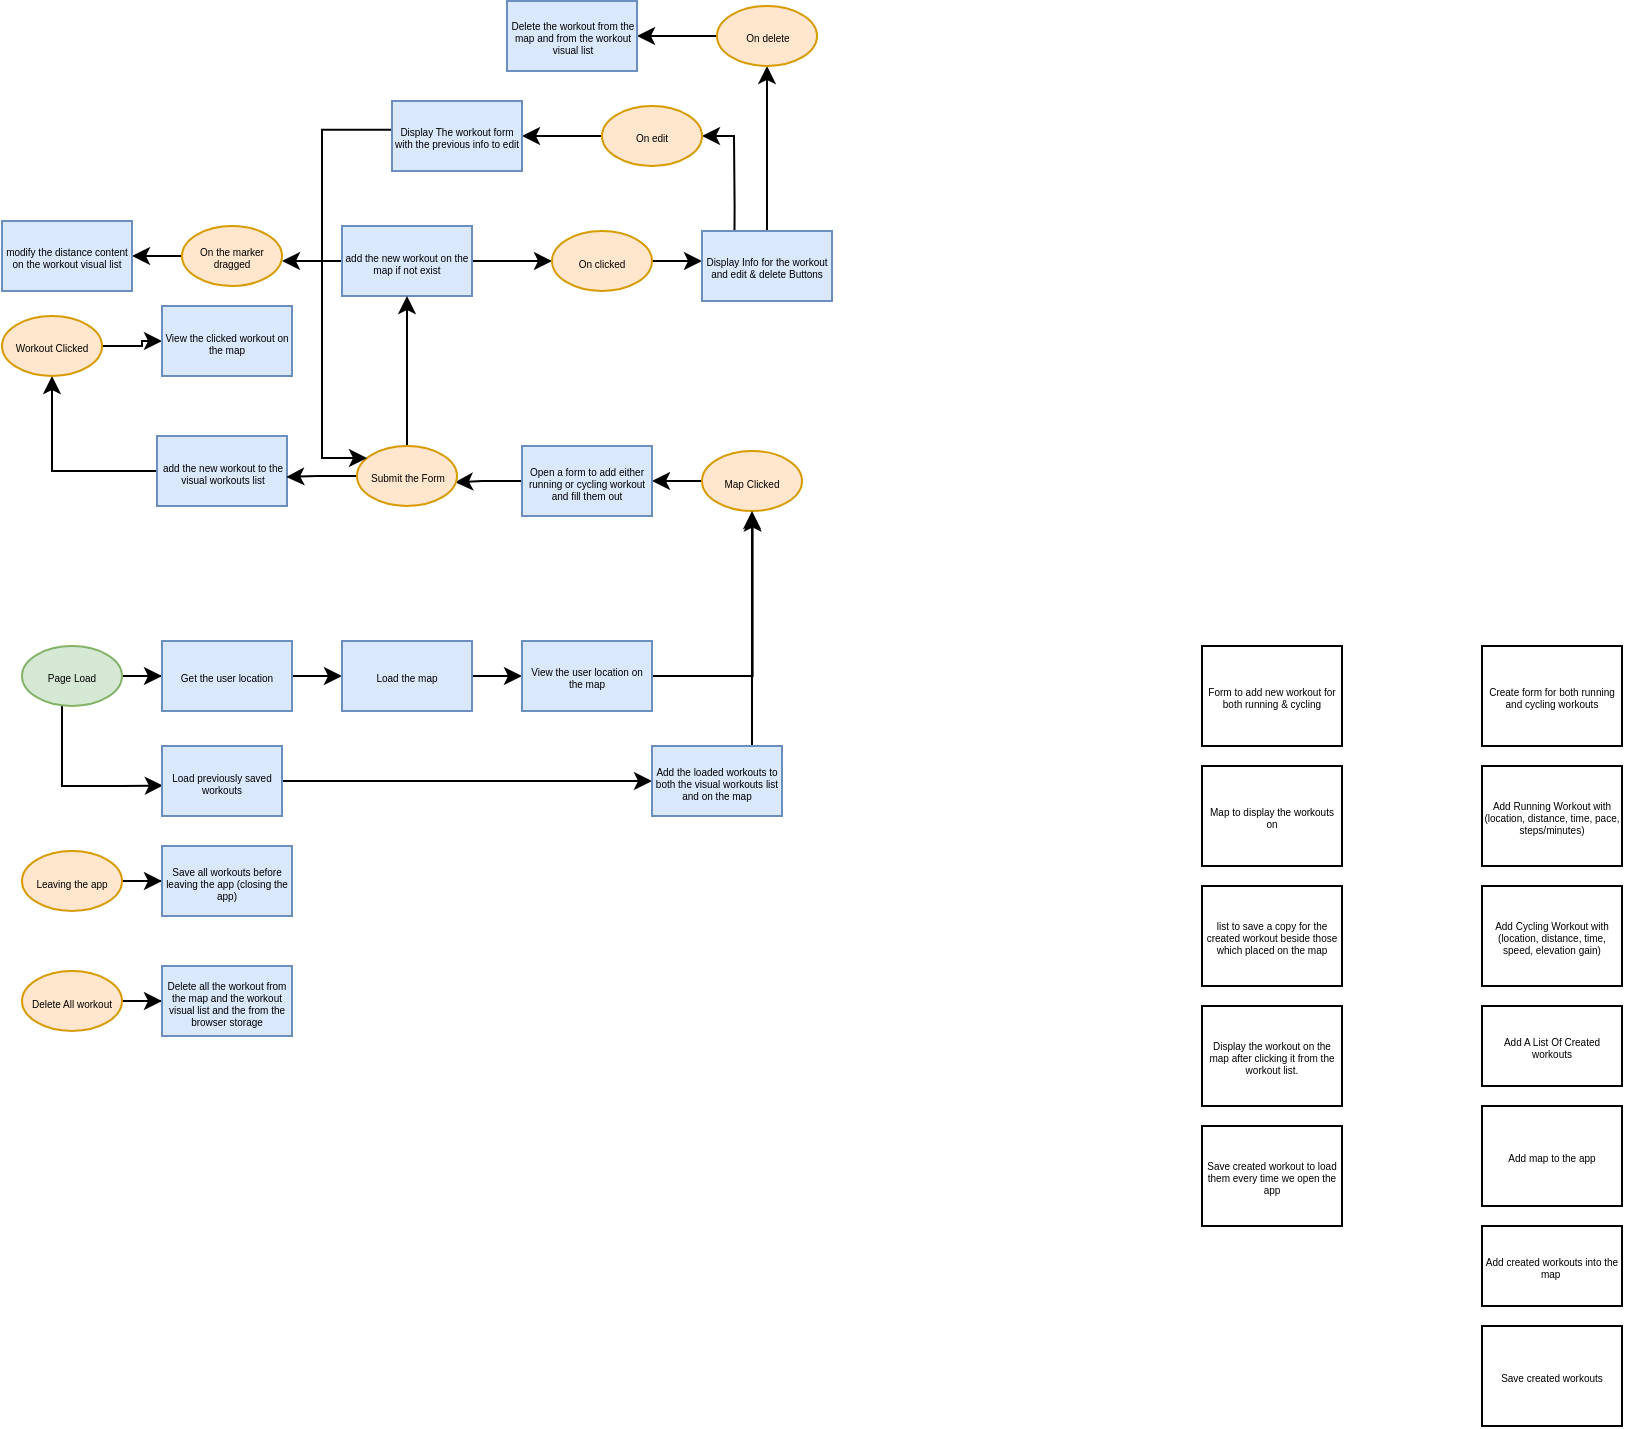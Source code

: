 <mxfile version="20.7.4" type="device"><diagram id="rd_j_HvBFFyBtlfR25yi" name="Page-1"><mxGraphModel dx="420" dy="221" grid="1" gridSize="10" guides="1" tooltips="1" connect="1" arrows="1" fold="1" page="1" pageScale="1" pageWidth="850" pageHeight="1100" math="0" shadow="0"><root><mxCell id="0"/><mxCell id="1" parent="0"/><mxCell id="rIyFbyOKHlw92HfWpcFg-2" value="Add Running Workout with (location, distance, time, pace, steps/minutes)" style="rounded=0;whiteSpace=wrap;html=1;fontSize=5;" parent="1" vertex="1"><mxGeometry x="750" y="610" width="70" height="50" as="geometry"/></mxCell><mxCell id="rIyFbyOKHlw92HfWpcFg-3" value="Add Cycling Workout with (location, distance, time, speed, elevation gain)" style="rounded=0;whiteSpace=wrap;html=1;fontSize=5;" parent="1" vertex="1"><mxGeometry x="750" y="670" width="70" height="50" as="geometry"/></mxCell><mxCell id="rIyFbyOKHlw92HfWpcFg-4" value="Add A List Of Created workouts" style="rounded=0;whiteSpace=wrap;html=1;fontSize=5;" parent="1" vertex="1"><mxGeometry x="750" y="730" width="70" height="40" as="geometry"/></mxCell><mxCell id="rIyFbyOKHlw92HfWpcFg-10" value="Add created workouts into the map&amp;nbsp;" style="rounded=0;whiteSpace=wrap;html=1;fontSize=5;" parent="1" vertex="1"><mxGeometry x="750" y="840" width="70" height="40" as="geometry"/></mxCell><mxCell id="rIyFbyOKHlw92HfWpcFg-11" value="Save created workouts" style="rounded=0;whiteSpace=wrap;html=1;fontSize=5;" parent="1" vertex="1"><mxGeometry x="750" y="890" width="70" height="50" as="geometry"/></mxCell><mxCell id="rIyFbyOKHlw92HfWpcFg-13" value="Add map to the app" style="rounded=0;whiteSpace=wrap;html=1;fontSize=5;" parent="1" vertex="1"><mxGeometry x="750" y="780" width="70" height="50" as="geometry"/></mxCell><mxCell id="rIyFbyOKHlw92HfWpcFg-14" value="Create form for both running and cycling workouts" style="rounded=0;whiteSpace=wrap;html=1;fontSize=5;" parent="1" vertex="1"><mxGeometry x="750" y="550" width="70" height="50" as="geometry"/></mxCell><mxCell id="rIyFbyOKHlw92HfWpcFg-15" value="Map to display the workouts on" style="rounded=0;whiteSpace=wrap;html=1;fontSize=5;" parent="1" vertex="1"><mxGeometry x="610" y="610" width="70" height="50" as="geometry"/></mxCell><mxCell id="rIyFbyOKHlw92HfWpcFg-16" value="Form to add new workout for both running &amp;amp; cycling" style="rounded=0;whiteSpace=wrap;html=1;fontSize=5;" parent="1" vertex="1"><mxGeometry x="610" y="550" width="70" height="50" as="geometry"/></mxCell><mxCell id="rIyFbyOKHlw92HfWpcFg-17" value="list to save a copy for the created workout beside those which placed on the map" style="rounded=0;whiteSpace=wrap;html=1;fontSize=5;" parent="1" vertex="1"><mxGeometry x="610" y="670" width="70" height="50" as="geometry"/></mxCell><mxCell id="rIyFbyOKHlw92HfWpcFg-18" value="Save created workout to load them every time we open the app" style="rounded=0;whiteSpace=wrap;html=1;fontSize=5;" parent="1" vertex="1"><mxGeometry x="610" y="790" width="70" height="50" as="geometry"/></mxCell><mxCell id="rIyFbyOKHlw92HfWpcFg-19" value="Display the workout on the map after clicking it from the workout list." style="rounded=0;whiteSpace=wrap;html=1;fontSize=5;" parent="1" vertex="1"><mxGeometry x="610" y="730" width="70" height="50" as="geometry"/></mxCell><mxCell id="rIyFbyOKHlw92HfWpcFg-24" value="" style="edgeStyle=orthogonalEdgeStyle;rounded=0;orthogonalLoop=1;jettySize=auto;html=1;fontSize=5;" parent="1" source="rIyFbyOKHlw92HfWpcFg-20" target="rIyFbyOKHlw92HfWpcFg-23" edge="1"><mxGeometry relative="1" as="geometry"/></mxCell><mxCell id="rIyFbyOKHlw92HfWpcFg-60" style="edgeStyle=orthogonalEdgeStyle;rounded=0;orthogonalLoop=1;jettySize=auto;html=1;entryX=0.007;entryY=0.566;entryDx=0;entryDy=0;entryPerimeter=0;fontSize=5;" parent="1" source="rIyFbyOKHlw92HfWpcFg-20" target="rIyFbyOKHlw92HfWpcFg-59" edge="1"><mxGeometry relative="1" as="geometry"><Array as="points"><mxPoint x="40" y="620"/><mxPoint x="70" y="620"/></Array></mxGeometry></mxCell><mxCell id="rIyFbyOKHlw92HfWpcFg-20" value="Page Load" style="ellipse;whiteSpace=wrap;html=1;fontSize=5;fillColor=#d5e8d4;strokeColor=#82b366;" parent="1" vertex="1"><mxGeometry x="20" y="550" width="50" height="30" as="geometry"/></mxCell><mxCell id="rIyFbyOKHlw92HfWpcFg-28" style="edgeStyle=orthogonalEdgeStyle;rounded=0;orthogonalLoop=1;jettySize=auto;html=1;exitX=1;exitY=0.5;exitDx=0;exitDy=0;entryX=0;entryY=0.5;entryDx=0;entryDy=0;fontSize=5;" parent="1" source="rIyFbyOKHlw92HfWpcFg-23" target="rIyFbyOKHlw92HfWpcFg-27" edge="1"><mxGeometry relative="1" as="geometry"/></mxCell><mxCell id="rIyFbyOKHlw92HfWpcFg-23" value="Get the user location" style="whiteSpace=wrap;html=1;fontSize=5;fillColor=#dae8fc;strokeColor=#6c8ebf;" parent="1" vertex="1"><mxGeometry x="90" y="547.5" width="65" height="35" as="geometry"/></mxCell><mxCell id="rIyFbyOKHlw92HfWpcFg-30" style="edgeStyle=orthogonalEdgeStyle;rounded=0;orthogonalLoop=1;jettySize=auto;html=1;exitX=1;exitY=0.5;exitDx=0;exitDy=0;fontSize=5;" parent="1" source="rIyFbyOKHlw92HfWpcFg-27" target="rIyFbyOKHlw92HfWpcFg-29" edge="1"><mxGeometry relative="1" as="geometry"/></mxCell><mxCell id="rIyFbyOKHlw92HfWpcFg-27" value="Load the map" style="whiteSpace=wrap;html=1;fontSize=5;fillColor=#dae8fc;strokeColor=#6c8ebf;" parent="1" vertex="1"><mxGeometry x="180" y="547.5" width="65" height="35" as="geometry"/></mxCell><mxCell id="rIyFbyOKHlw92HfWpcFg-33" style="edgeStyle=orthogonalEdgeStyle;rounded=0;orthogonalLoop=1;jettySize=auto;html=1;entryX=0.506;entryY=1.043;entryDx=0;entryDy=0;entryPerimeter=0;fontSize=5;" parent="1" source="rIyFbyOKHlw92HfWpcFg-29" target="rIyFbyOKHlw92HfWpcFg-32" edge="1"><mxGeometry relative="1" as="geometry"/></mxCell><mxCell id="rIyFbyOKHlw92HfWpcFg-29" value="View the user location on the map" style="whiteSpace=wrap;html=1;fontSize=5;fillColor=#dae8fc;strokeColor=#6c8ebf;" parent="1" vertex="1"><mxGeometry x="270" y="547.5" width="65" height="35" as="geometry"/></mxCell><mxCell id="rIyFbyOKHlw92HfWpcFg-41" style="edgeStyle=orthogonalEdgeStyle;rounded=0;orthogonalLoop=1;jettySize=auto;html=1;fontSize=5;" parent="1" source="rIyFbyOKHlw92HfWpcFg-32" target="rIyFbyOKHlw92HfWpcFg-35" edge="1"><mxGeometry relative="1" as="geometry"/></mxCell><mxCell id="rIyFbyOKHlw92HfWpcFg-32" value="Map Clicked" style="ellipse;whiteSpace=wrap;html=1;fontSize=5;fillColor=#ffe6cc;strokeColor=#d79b00;" parent="1" vertex="1"><mxGeometry x="360" y="452.5" width="50" height="30" as="geometry"/></mxCell><mxCell id="rIyFbyOKHlw92HfWpcFg-71" style="edgeStyle=orthogonalEdgeStyle;rounded=0;orthogonalLoop=1;jettySize=auto;html=1;entryX=0.98;entryY=0.605;entryDx=0;entryDy=0;entryPerimeter=0;fontSize=5;" parent="1" source="rIyFbyOKHlw92HfWpcFg-35" target="rIyFbyOKHlw92HfWpcFg-70" edge="1"><mxGeometry relative="1" as="geometry"/></mxCell><mxCell id="rIyFbyOKHlw92HfWpcFg-35" value="Open a form to add either running or cycling workout and fill them out" style="whiteSpace=wrap;html=1;fontSize=5;fillColor=#dae8fc;strokeColor=#6c8ebf;" parent="1" vertex="1"><mxGeometry x="270" y="450" width="65" height="35" as="geometry"/></mxCell><mxCell id="5S1AV0pQ2Vk5dHV9bFEc-11" style="edgeStyle=orthogonalEdgeStyle;rounded=0;orthogonalLoop=1;jettySize=auto;html=1;exitX=1;exitY=0.5;exitDx=0;exitDy=0;" parent="1" source="rIyFbyOKHlw92HfWpcFg-38" target="5S1AV0pQ2Vk5dHV9bFEc-3" edge="1"><mxGeometry relative="1" as="geometry"/></mxCell><mxCell id="5S1AV0pQ2Vk5dHV9bFEc-20" style="edgeStyle=orthogonalEdgeStyle;rounded=0;orthogonalLoop=1;jettySize=auto;html=1;entryX=1;entryY=0.583;entryDx=0;entryDy=0;entryPerimeter=0;" parent="1" source="rIyFbyOKHlw92HfWpcFg-38" target="5S1AV0pQ2Vk5dHV9bFEc-19" edge="1"><mxGeometry relative="1" as="geometry"/></mxCell><mxCell id="rIyFbyOKHlw92HfWpcFg-38" value="add the new workout on the map if not exist" style="whiteSpace=wrap;html=1;fontSize=5;fillColor=#dae8fc;strokeColor=#6c8ebf;" parent="1" vertex="1"><mxGeometry x="180" y="340" width="65" height="35" as="geometry"/></mxCell><mxCell id="rIyFbyOKHlw92HfWpcFg-66" style="edgeStyle=orthogonalEdgeStyle;rounded=0;orthogonalLoop=1;jettySize=auto;html=1;entryX=0.5;entryY=1;entryDx=0;entryDy=0;fontSize=5;" parent="1" source="rIyFbyOKHlw92HfWpcFg-40" target="rIyFbyOKHlw92HfWpcFg-65" edge="1"><mxGeometry relative="1" as="geometry"/></mxCell><mxCell id="rIyFbyOKHlw92HfWpcFg-40" value="add the new workout to the visual workouts list" style="whiteSpace=wrap;html=1;fontSize=5;fillColor=#dae8fc;strokeColor=#6c8ebf;" parent="1" vertex="1"><mxGeometry x="87.5" y="445" width="65" height="35" as="geometry"/></mxCell><mxCell id="rIyFbyOKHlw92HfWpcFg-54" value="" style="edgeStyle=orthogonalEdgeStyle;rounded=0;orthogonalLoop=1;jettySize=auto;html=1;fontSize=5;" parent="1" source="rIyFbyOKHlw92HfWpcFg-55" target="rIyFbyOKHlw92HfWpcFg-56" edge="1"><mxGeometry relative="1" as="geometry"/></mxCell><mxCell id="rIyFbyOKHlw92HfWpcFg-55" value="Leaving the app" style="ellipse;whiteSpace=wrap;html=1;fontSize=5;fillColor=#ffe6cc;strokeColor=#d79b00;" parent="1" vertex="1"><mxGeometry x="20" y="652.5" width="50" height="30" as="geometry"/></mxCell><mxCell id="rIyFbyOKHlw92HfWpcFg-56" value="Save all workouts before leaving the app (closing the app)" style="whiteSpace=wrap;html=1;fontSize=5;fillColor=#dae8fc;strokeColor=#6c8ebf;" parent="1" vertex="1"><mxGeometry x="90" y="650" width="65" height="35" as="geometry"/></mxCell><mxCell id="rIyFbyOKHlw92HfWpcFg-62" style="edgeStyle=orthogonalEdgeStyle;rounded=0;orthogonalLoop=1;jettySize=auto;html=1;entryX=0;entryY=0.5;entryDx=0;entryDy=0;fontSize=5;" parent="1" source="rIyFbyOKHlw92HfWpcFg-59" target="rIyFbyOKHlw92HfWpcFg-61" edge="1"><mxGeometry relative="1" as="geometry"/></mxCell><mxCell id="rIyFbyOKHlw92HfWpcFg-59" value="Load previously saved workouts" style="whiteSpace=wrap;html=1;fontSize=5;fillColor=#dae8fc;strokeColor=#6c8ebf;" parent="1" vertex="1"><mxGeometry x="90" y="600" width="60" height="35" as="geometry"/></mxCell><mxCell id="rIyFbyOKHlw92HfWpcFg-63" style="edgeStyle=orthogonalEdgeStyle;rounded=0;orthogonalLoop=1;jettySize=auto;html=1;entryX=0.5;entryY=1;entryDx=0;entryDy=0;fontSize=5;" parent="1" source="rIyFbyOKHlw92HfWpcFg-61" target="rIyFbyOKHlw92HfWpcFg-32" edge="1"><mxGeometry relative="1" as="geometry"><Array as="points"><mxPoint x="385" y="540"/><mxPoint x="385" y="540"/></Array></mxGeometry></mxCell><mxCell id="rIyFbyOKHlw92HfWpcFg-61" value="Add the loaded workouts to both the visual workouts list and on the map" style="whiteSpace=wrap;html=1;fontSize=5;fillColor=#dae8fc;strokeColor=#6c8ebf;" parent="1" vertex="1"><mxGeometry x="335" y="600" width="65" height="35" as="geometry"/></mxCell><mxCell id="rIyFbyOKHlw92HfWpcFg-68" style="edgeStyle=orthogonalEdgeStyle;rounded=0;orthogonalLoop=1;jettySize=auto;html=1;entryX=0;entryY=0.5;entryDx=0;entryDy=0;fontSize=5;" parent="1" source="rIyFbyOKHlw92HfWpcFg-65" target="rIyFbyOKHlw92HfWpcFg-67" edge="1"><mxGeometry relative="1" as="geometry"/></mxCell><mxCell id="rIyFbyOKHlw92HfWpcFg-65" value="Workout Clicked" style="ellipse;whiteSpace=wrap;html=1;fontSize=5;fillColor=#ffe6cc;strokeColor=#d79b00;" parent="1" vertex="1"><mxGeometry x="10" y="385" width="50" height="30" as="geometry"/></mxCell><mxCell id="rIyFbyOKHlw92HfWpcFg-67" value="View the clicked workout on the map" style="whiteSpace=wrap;html=1;fontSize=5;fillColor=#dae8fc;strokeColor=#6c8ebf;" parent="1" vertex="1"><mxGeometry x="90" y="380" width="65" height="35" as="geometry"/></mxCell><mxCell id="5S1AV0pQ2Vk5dHV9bFEc-1" style="edgeStyle=orthogonalEdgeStyle;rounded=0;orthogonalLoop=1;jettySize=auto;html=1;entryX=0.5;entryY=1;entryDx=0;entryDy=0;" parent="1" source="rIyFbyOKHlw92HfWpcFg-70" target="rIyFbyOKHlw92HfWpcFg-38" edge="1"><mxGeometry relative="1" as="geometry"/></mxCell><mxCell id="5S1AV0pQ2Vk5dHV9bFEc-2" style="edgeStyle=orthogonalEdgeStyle;rounded=0;orthogonalLoop=1;jettySize=auto;html=1;entryX=0.994;entryY=0.585;entryDx=0;entryDy=0;entryPerimeter=0;" parent="1" source="rIyFbyOKHlw92HfWpcFg-70" target="rIyFbyOKHlw92HfWpcFg-40" edge="1"><mxGeometry relative="1" as="geometry"/></mxCell><mxCell id="rIyFbyOKHlw92HfWpcFg-70" value="Submit the Form" style="ellipse;whiteSpace=wrap;html=1;fontSize=5;fillColor=#ffe6cc;strokeColor=#d79b00;" parent="1" vertex="1"><mxGeometry x="187.5" y="450" width="50" height="30" as="geometry"/></mxCell><mxCell id="5S1AV0pQ2Vk5dHV9bFEc-18" style="edgeStyle=orthogonalEdgeStyle;rounded=0;orthogonalLoop=1;jettySize=auto;html=1;exitX=1;exitY=0.5;exitDx=0;exitDy=0;entryX=0;entryY=0.433;entryDx=0;entryDy=0;entryPerimeter=0;" parent="1" source="5S1AV0pQ2Vk5dHV9bFEc-3" target="5S1AV0pQ2Vk5dHV9bFEc-4" edge="1"><mxGeometry relative="1" as="geometry"/></mxCell><mxCell id="5S1AV0pQ2Vk5dHV9bFEc-3" value="On clicked" style="ellipse;whiteSpace=wrap;html=1;fontSize=5;fillColor=#ffe6cc;strokeColor=#d79b00;" parent="1" vertex="1"><mxGeometry x="285" y="342.5" width="50" height="30" as="geometry"/></mxCell><mxCell id="5S1AV0pQ2Vk5dHV9bFEc-13" style="edgeStyle=orthogonalEdgeStyle;rounded=0;orthogonalLoop=1;jettySize=auto;html=1;exitX=0.5;exitY=0;exitDx=0;exitDy=0;entryX=0.5;entryY=1;entryDx=0;entryDy=0;" parent="1" source="5S1AV0pQ2Vk5dHV9bFEc-4" target="5S1AV0pQ2Vk5dHV9bFEc-6" edge="1"><mxGeometry relative="1" as="geometry"/></mxCell><mxCell id="5S1AV0pQ2Vk5dHV9bFEc-14" style="edgeStyle=orthogonalEdgeStyle;rounded=0;orthogonalLoop=1;jettySize=auto;html=1;exitX=0.25;exitY=0;exitDx=0;exitDy=0;entryX=1;entryY=0.5;entryDx=0;entryDy=0;" parent="1" source="5S1AV0pQ2Vk5dHV9bFEc-4" target="5S1AV0pQ2Vk5dHV9bFEc-5" edge="1"><mxGeometry relative="1" as="geometry"><Array as="points"><mxPoint x="376" y="330"/><mxPoint x="376" y="295"/></Array></mxGeometry></mxCell><mxCell id="5S1AV0pQ2Vk5dHV9bFEc-4" value="Display Info for the workout and edit &amp;amp; delete Buttons" style="whiteSpace=wrap;html=1;fontSize=5;fillColor=#dae8fc;strokeColor=#6c8ebf;" parent="1" vertex="1"><mxGeometry x="360" y="342.5" width="65" height="35" as="geometry"/></mxCell><mxCell id="5S1AV0pQ2Vk5dHV9bFEc-15" style="edgeStyle=orthogonalEdgeStyle;rounded=0;orthogonalLoop=1;jettySize=auto;html=1;entryX=1;entryY=0.5;entryDx=0;entryDy=0;" parent="1" source="5S1AV0pQ2Vk5dHV9bFEc-5" target="5S1AV0pQ2Vk5dHV9bFEc-7" edge="1"><mxGeometry relative="1" as="geometry"/></mxCell><mxCell id="5S1AV0pQ2Vk5dHV9bFEc-5" value="On edit" style="ellipse;whiteSpace=wrap;html=1;fontSize=5;fillColor=#ffe6cc;strokeColor=#d79b00;" parent="1" vertex="1"><mxGeometry x="310" y="280" width="50" height="30" as="geometry"/></mxCell><mxCell id="5S1AV0pQ2Vk5dHV9bFEc-16" style="edgeStyle=orthogonalEdgeStyle;rounded=0;orthogonalLoop=1;jettySize=auto;html=1;" parent="1" source="5S1AV0pQ2Vk5dHV9bFEc-6" target="5S1AV0pQ2Vk5dHV9bFEc-8" edge="1"><mxGeometry relative="1" as="geometry"/></mxCell><mxCell id="5S1AV0pQ2Vk5dHV9bFEc-6" value="On delete" style="ellipse;whiteSpace=wrap;html=1;fontSize=5;fillColor=#ffe6cc;strokeColor=#d79b00;" parent="1" vertex="1"><mxGeometry x="367.5" y="230" width="50" height="30" as="geometry"/></mxCell><mxCell id="5S1AV0pQ2Vk5dHV9bFEc-17" style="edgeStyle=orthogonalEdgeStyle;rounded=0;orthogonalLoop=1;jettySize=auto;html=1;exitX=-0.001;exitY=0.41;exitDx=0;exitDy=0;exitPerimeter=0;" parent="1" source="5S1AV0pQ2Vk5dHV9bFEc-7" target="rIyFbyOKHlw92HfWpcFg-70" edge="1"><mxGeometry relative="1" as="geometry"><Array as="points"><mxPoint x="170" y="292"/><mxPoint x="170" y="456"/></Array></mxGeometry></mxCell><mxCell id="5S1AV0pQ2Vk5dHV9bFEc-7" value="Display The workout form with the previous info to edit" style="whiteSpace=wrap;html=1;fontSize=5;fillColor=#dae8fc;strokeColor=#6c8ebf;" parent="1" vertex="1"><mxGeometry x="205" y="277.5" width="65" height="35" as="geometry"/></mxCell><mxCell id="5S1AV0pQ2Vk5dHV9bFEc-8" value="Delete the workout from the map and from the workout visual list" style="whiteSpace=wrap;html=1;fontSize=5;fillColor=#dae8fc;strokeColor=#6c8ebf;" parent="1" vertex="1"><mxGeometry x="262.5" y="227.5" width="65" height="35" as="geometry"/></mxCell><mxCell id="5S1AV0pQ2Vk5dHV9bFEc-22" style="edgeStyle=orthogonalEdgeStyle;rounded=0;orthogonalLoop=1;jettySize=auto;html=1;entryX=1;entryY=0.5;entryDx=0;entryDy=0;" parent="1" source="5S1AV0pQ2Vk5dHV9bFEc-19" target="5S1AV0pQ2Vk5dHV9bFEc-21" edge="1"><mxGeometry relative="1" as="geometry"/></mxCell><mxCell id="5S1AV0pQ2Vk5dHV9bFEc-19" value="On the marker dragged" style="ellipse;whiteSpace=wrap;html=1;fontSize=5;fillColor=#ffe6cc;strokeColor=#d79b00;" parent="1" vertex="1"><mxGeometry x="100" y="340" width="50" height="30" as="geometry"/></mxCell><mxCell id="5S1AV0pQ2Vk5dHV9bFEc-21" value="modify the distance content on the workout visual list" style="whiteSpace=wrap;html=1;fontSize=5;fillColor=#dae8fc;strokeColor=#6c8ebf;" parent="1" vertex="1"><mxGeometry x="10" y="337.5" width="65" height="35" as="geometry"/></mxCell><mxCell id="5S1AV0pQ2Vk5dHV9bFEc-23" value="" style="edgeStyle=orthogonalEdgeStyle;rounded=0;orthogonalLoop=1;jettySize=auto;html=1;fontSize=5;" parent="1" source="5S1AV0pQ2Vk5dHV9bFEc-24" target="5S1AV0pQ2Vk5dHV9bFEc-25" edge="1"><mxGeometry relative="1" as="geometry"/></mxCell><mxCell id="5S1AV0pQ2Vk5dHV9bFEc-24" value="Delete All workout" style="ellipse;whiteSpace=wrap;html=1;fontSize=5;fillColor=#ffe6cc;strokeColor=#d79b00;" parent="1" vertex="1"><mxGeometry x="20" y="712.5" width="50" height="30" as="geometry"/></mxCell><mxCell id="5S1AV0pQ2Vk5dHV9bFEc-25" value="Delete all the workout from the map and the workout visual list and the from the browser storage" style="whiteSpace=wrap;html=1;fontSize=5;fillColor=#dae8fc;strokeColor=#6c8ebf;" parent="1" vertex="1"><mxGeometry x="90" y="710" width="65" height="35" as="geometry"/></mxCell></root></mxGraphModel></diagram></mxfile>